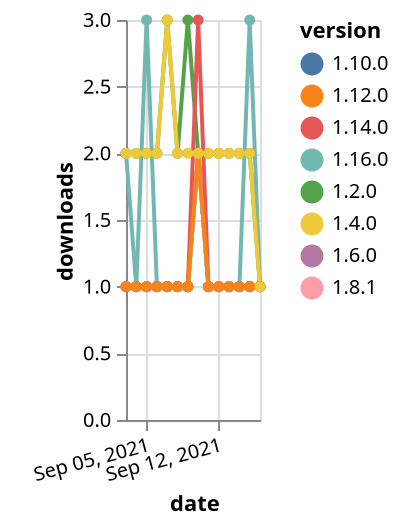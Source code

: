 {"$schema": "https://vega.github.io/schema/vega-lite/v5.json", "description": "A simple bar chart with embedded data.", "data": {"values": [{"date": "2021-09-03", "total": 250, "delta": 1, "version": "1.6.0"}, {"date": "2021-09-04", "total": 251, "delta": 1, "version": "1.6.0"}, {"date": "2021-09-05", "total": 252, "delta": 1, "version": "1.6.0"}, {"date": "2021-09-06", "total": 253, "delta": 1, "version": "1.6.0"}, {"date": "2021-09-07", "total": 254, "delta": 1, "version": "1.6.0"}, {"date": "2021-09-08", "total": 255, "delta": 1, "version": "1.6.0"}, {"date": "2021-09-09", "total": 256, "delta": 1, "version": "1.6.0"}, {"date": "2021-09-10", "total": 258, "delta": 2, "version": "1.6.0"}, {"date": "2021-09-11", "total": 259, "delta": 1, "version": "1.6.0"}, {"date": "2021-09-12", "total": 260, "delta": 1, "version": "1.6.0"}, {"date": "2021-09-13", "total": 261, "delta": 1, "version": "1.6.0"}, {"date": "2021-09-14", "total": 262, "delta": 1, "version": "1.6.0"}, {"date": "2021-09-15", "total": 263, "delta": 1, "version": "1.6.0"}, {"date": "2021-09-16", "total": 264, "delta": 1, "version": "1.6.0"}, {"date": "2021-09-03", "total": 204, "delta": 1, "version": "1.10.0"}, {"date": "2021-09-04", "total": 205, "delta": 1, "version": "1.10.0"}, {"date": "2021-09-05", "total": 206, "delta": 1, "version": "1.10.0"}, {"date": "2021-09-06", "total": 207, "delta": 1, "version": "1.10.0"}, {"date": "2021-09-07", "total": 208, "delta": 1, "version": "1.10.0"}, {"date": "2021-09-08", "total": 209, "delta": 1, "version": "1.10.0"}, {"date": "2021-09-09", "total": 210, "delta": 1, "version": "1.10.0"}, {"date": "2021-09-10", "total": 212, "delta": 2, "version": "1.10.0"}, {"date": "2021-09-11", "total": 213, "delta": 1, "version": "1.10.0"}, {"date": "2021-09-12", "total": 214, "delta": 1, "version": "1.10.0"}, {"date": "2021-09-13", "total": 215, "delta": 1, "version": "1.10.0"}, {"date": "2021-09-14", "total": 216, "delta": 1, "version": "1.10.0"}, {"date": "2021-09-15", "total": 217, "delta": 1, "version": "1.10.0"}, {"date": "2021-09-16", "total": 218, "delta": 1, "version": "1.10.0"}, {"date": "2021-09-03", "total": 122, "delta": 2, "version": "1.16.0"}, {"date": "2021-09-04", "total": 123, "delta": 1, "version": "1.16.0"}, {"date": "2021-09-05", "total": 126, "delta": 3, "version": "1.16.0"}, {"date": "2021-09-06", "total": 127, "delta": 1, "version": "1.16.0"}, {"date": "2021-09-07", "total": 128, "delta": 1, "version": "1.16.0"}, {"date": "2021-09-08", "total": 129, "delta": 1, "version": "1.16.0"}, {"date": "2021-09-09", "total": 130, "delta": 1, "version": "1.16.0"}, {"date": "2021-09-10", "total": 132, "delta": 2, "version": "1.16.0"}, {"date": "2021-09-11", "total": 133, "delta": 1, "version": "1.16.0"}, {"date": "2021-09-12", "total": 134, "delta": 1, "version": "1.16.0"}, {"date": "2021-09-13", "total": 135, "delta": 1, "version": "1.16.0"}, {"date": "2021-09-14", "total": 136, "delta": 1, "version": "1.16.0"}, {"date": "2021-09-15", "total": 139, "delta": 3, "version": "1.16.0"}, {"date": "2021-09-16", "total": 140, "delta": 1, "version": "1.16.0"}, {"date": "2021-09-03", "total": 202, "delta": 1, "version": "1.8.1"}, {"date": "2021-09-04", "total": 203, "delta": 1, "version": "1.8.1"}, {"date": "2021-09-05", "total": 204, "delta": 1, "version": "1.8.1"}, {"date": "2021-09-06", "total": 205, "delta": 1, "version": "1.8.1"}, {"date": "2021-09-07", "total": 206, "delta": 1, "version": "1.8.1"}, {"date": "2021-09-08", "total": 207, "delta": 1, "version": "1.8.1"}, {"date": "2021-09-09", "total": 208, "delta": 1, "version": "1.8.1"}, {"date": "2021-09-10", "total": 210, "delta": 2, "version": "1.8.1"}, {"date": "2021-09-11", "total": 211, "delta": 1, "version": "1.8.1"}, {"date": "2021-09-12", "total": 212, "delta": 1, "version": "1.8.1"}, {"date": "2021-09-13", "total": 213, "delta": 1, "version": "1.8.1"}, {"date": "2021-09-14", "total": 214, "delta": 1, "version": "1.8.1"}, {"date": "2021-09-15", "total": 215, "delta": 1, "version": "1.8.1"}, {"date": "2021-09-16", "total": 216, "delta": 1, "version": "1.8.1"}, {"date": "2021-09-03", "total": 2353, "delta": 2, "version": "1.2.0"}, {"date": "2021-09-04", "total": 2355, "delta": 2, "version": "1.2.0"}, {"date": "2021-09-05", "total": 2357, "delta": 2, "version": "1.2.0"}, {"date": "2021-09-06", "total": 2359, "delta": 2, "version": "1.2.0"}, {"date": "2021-09-07", "total": 2362, "delta": 3, "version": "1.2.0"}, {"date": "2021-09-08", "total": 2364, "delta": 2, "version": "1.2.0"}, {"date": "2021-09-09", "total": 2367, "delta": 3, "version": "1.2.0"}, {"date": "2021-09-10", "total": 2369, "delta": 2, "version": "1.2.0"}, {"date": "2021-09-11", "total": 2371, "delta": 2, "version": "1.2.0"}, {"date": "2021-09-12", "total": 2373, "delta": 2, "version": "1.2.0"}, {"date": "2021-09-13", "total": 2375, "delta": 2, "version": "1.2.0"}, {"date": "2021-09-14", "total": 2377, "delta": 2, "version": "1.2.0"}, {"date": "2021-09-15", "total": 2379, "delta": 2, "version": "1.2.0"}, {"date": "2021-09-16", "total": 2380, "delta": 1, "version": "1.2.0"}, {"date": "2021-09-03", "total": 200, "delta": 1, "version": "1.14.0"}, {"date": "2021-09-04", "total": 201, "delta": 1, "version": "1.14.0"}, {"date": "2021-09-05", "total": 202, "delta": 1, "version": "1.14.0"}, {"date": "2021-09-06", "total": 203, "delta": 1, "version": "1.14.0"}, {"date": "2021-09-07", "total": 204, "delta": 1, "version": "1.14.0"}, {"date": "2021-09-08", "total": 205, "delta": 1, "version": "1.14.0"}, {"date": "2021-09-09", "total": 206, "delta": 1, "version": "1.14.0"}, {"date": "2021-09-10", "total": 209, "delta": 3, "version": "1.14.0"}, {"date": "2021-09-11", "total": 210, "delta": 1, "version": "1.14.0"}, {"date": "2021-09-12", "total": 211, "delta": 1, "version": "1.14.0"}, {"date": "2021-09-13", "total": 212, "delta": 1, "version": "1.14.0"}, {"date": "2021-09-14", "total": 213, "delta": 1, "version": "1.14.0"}, {"date": "2021-09-15", "total": 214, "delta": 1, "version": "1.14.0"}, {"date": "2021-09-16", "total": 215, "delta": 1, "version": "1.14.0"}, {"date": "2021-09-03", "total": 173, "delta": 1, "version": "1.12.0"}, {"date": "2021-09-04", "total": 174, "delta": 1, "version": "1.12.0"}, {"date": "2021-09-05", "total": 175, "delta": 1, "version": "1.12.0"}, {"date": "2021-09-06", "total": 176, "delta": 1, "version": "1.12.0"}, {"date": "2021-09-07", "total": 177, "delta": 1, "version": "1.12.0"}, {"date": "2021-09-08", "total": 178, "delta": 1, "version": "1.12.0"}, {"date": "2021-09-09", "total": 179, "delta": 1, "version": "1.12.0"}, {"date": "2021-09-10", "total": 181, "delta": 2, "version": "1.12.0"}, {"date": "2021-09-11", "total": 182, "delta": 1, "version": "1.12.0"}, {"date": "2021-09-12", "total": 183, "delta": 1, "version": "1.12.0"}, {"date": "2021-09-13", "total": 184, "delta": 1, "version": "1.12.0"}, {"date": "2021-09-14", "total": 185, "delta": 1, "version": "1.12.0"}, {"date": "2021-09-15", "total": 186, "delta": 1, "version": "1.12.0"}, {"date": "2021-09-16", "total": 187, "delta": 1, "version": "1.12.0"}, {"date": "2021-09-03", "total": 2244, "delta": 2, "version": "1.4.0"}, {"date": "2021-09-04", "total": 2246, "delta": 2, "version": "1.4.0"}, {"date": "2021-09-05", "total": 2248, "delta": 2, "version": "1.4.0"}, {"date": "2021-09-06", "total": 2250, "delta": 2, "version": "1.4.0"}, {"date": "2021-09-07", "total": 2253, "delta": 3, "version": "1.4.0"}, {"date": "2021-09-08", "total": 2255, "delta": 2, "version": "1.4.0"}, {"date": "2021-09-09", "total": 2257, "delta": 2, "version": "1.4.0"}, {"date": "2021-09-10", "total": 2259, "delta": 2, "version": "1.4.0"}, {"date": "2021-09-11", "total": 2261, "delta": 2, "version": "1.4.0"}, {"date": "2021-09-12", "total": 2263, "delta": 2, "version": "1.4.0"}, {"date": "2021-09-13", "total": 2265, "delta": 2, "version": "1.4.0"}, {"date": "2021-09-14", "total": 2267, "delta": 2, "version": "1.4.0"}, {"date": "2021-09-15", "total": 2269, "delta": 2, "version": "1.4.0"}, {"date": "2021-09-16", "total": 2270, "delta": 1, "version": "1.4.0"}]}, "width": "container", "mark": {"type": "line", "point": {"filled": true}}, "encoding": {"x": {"field": "date", "type": "temporal", "timeUnit": "yearmonthdate", "title": "date", "axis": {"labelAngle": -15}}, "y": {"field": "delta", "type": "quantitative", "title": "downloads"}, "color": {"field": "version", "type": "nominal"}, "tooltip": {"field": "delta"}}}